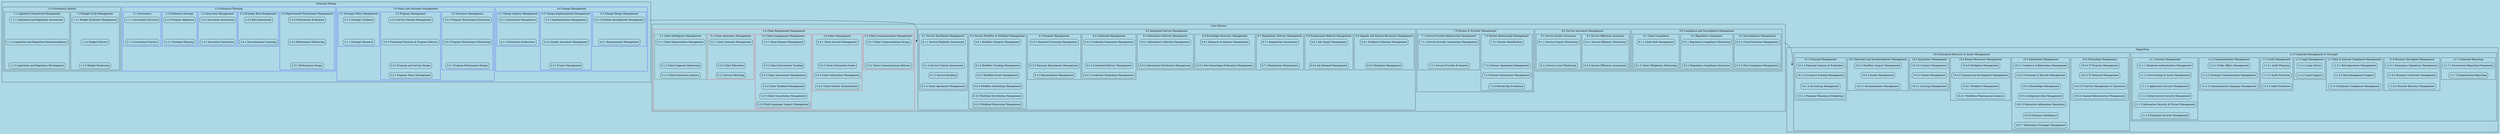 digraph G  { 
    compound=true
    rankdir=TB
    ranksep="0.1"
    bgcolor=lightblue
    /*style=filled*/ 
    node [shape=box style=rounded]
    subgraph cluster_dir { 
        /* rankdir=LR */
        /*[style=filled]*/
        label="Direction Setting"
        subgraph cluster_4 { label="4.0 Change Management"
            color=blue
            fillcolor=red
            subgraph cluster_4_3 { label="4.3 Change Implementation Management" 
                "4.3.3 Implementation Management" ->
                "4.3.2 Quality Assurance Management" ->
                "4.3.1 Project Management" [style=invis]
            }
            subgraph cluster_4_2 { label="4.2 Change Design Management" 
                "4.2.2 Solution Development Management" ->
                "4.2.1 Requirements Management" [style=invis]
            }
            subgraph cluster_4_1 { label="4.1 Change Analysis Management" 
                "4.1.2 Investment Management" ->
                "4.1.1 Enterprise Architecture" [style=invis]
            }
        }
        subgraph cluster_3 { label="3.0 Policy and Outcomes Management"
            color=blue
            fillcolor=red
            subgraph cluster_3_3 { label="3.3 Outcomes Management" 
                "3.3.3 Program Performance Evaluation" ->
                "3.3.2 Program Performance Monitoring" ->
                "3.3.1 Program Performance Design" [style=invis]
            }
            subgraph cluster_3_2 { label="3.2 Program Management" 
                "3.2.4 Service Channel Management" ->
                "3.2.3 Functional Direction & Program Delivery" ->
                "3.2.2 Program and Service Design" ->
                "3.2.1 Program Policy Development" [style=invis]
            }
            subgraph cluster_3_1 { label="3.1 Strategic Policy Management" 
                "3.1.2 Strategic Guidance" ->
                "3.1.1 Strategic Research" [style=invis]
            }
        }
        subgraph cluster_2 { label="2.0 Enterprise Planning"
            color=blue
            fillcolor=red
            subgraph cluster_2_5 { label="2.5 Departmental Performance Management" 
                "2.5.3 Performance Evaluation" ->
                "2.5.2 Performance Monitoring" ->
                "2.5.1 Performance Design" [style=invis]
            }
            subgraph cluster_2_4 { label="2.4 Strategic Risk Management" 
                "2.4.2 Risk Assessment" ->
                "2.4.1 Environmental Scanning" [style=invis]
            }
            subgraph cluster_2_3 { label="2.3 Innovation Management" 
                "2.3.2 Innovation Assessment" ->
                "2.3.1 Innovation Generation" [style=invis]
            }
            subgraph cluster_2_2 { label="2.2 Enterprise Strategy" 
                "2.2.2 Program Alignment" ->
                "2.2.1 Strategic Planning" [style=invis]
            }
            subgraph cluster_2_1 { label="2.1 Governance"
                "2.1.1 Governance Structure"
                ->
                "2.1.2 Governance Practice"
                [style=invis]
            }   
        }
        subgraph cluster_1 { label="1.0 Government Agenda"
            subgraph cluster_1_2 { label="1.2 Budget Cycle Management"
                "1.2.1 Budget Estimates Management"
                ->
                "1.2.2 Budget Delivery" 
                ->
                "1.2.3 Budget Monitoring"
                [style=invis]
            }   
            subgraph cluster_1_1 { label="1.1 Legislative Framework Management"
                "1.1.1 Legislation and Regulation Assessment"
                ->
                "1.1.2 Legislation and Regulation Recommendations" 
                ->
                "1.1.3 Legislation and Regulation Development" 
                [style=invis]
            }   
        }

        DUMMY_DIR [shape=point style=invis]
    }
    subgraph cluster_core { 
        /* rankdir=BT */
        /*[style=filled]*/
        label="Core Delivery"
        subgraph cluster_9 { label="9.0 Compliance and Investigation Management" 
            subgraph cluster_9_3 { label="9.3 Investigations Management" 
                "9.3.1 Fraud Detection Management" ->
                "9.3.2 Non-Compliance Management" [style=invis]
            }
            subgraph cluster_9_2 { label="9.2 Regulation Compliance" 
                "9.2.1 Regulation Compliance Monitoring" ->
                "9.2.2 Regulation Compliance Assurance" [style=invis]
            }
            subgraph cluster_9_1 { label="9.1 Client Compliance" 
                "9.1.1 Client Risk Management" ->
                "9.1.2 Client Obligations Monitoring" [style=invis]
            }
        }
        subgraph cluster_8 { label="8.0 Service Assurance Management"
            subgraph cluster_8_2 { label="8.2 Service Efficiency Assurance" 
                "8.2.1 Service Efficiency Monitoring" ->
                "8.2.2 Service Efficiency Assessment" [style=invis]
            }
            subgraph cluster_8_1 { label="8.1 Service Quality Assurance" 
                "8.1.1 Service Outputs Monitoring" ->
                "8.1.2 Service Level Monitoring" [style=invis]
            }
        }
        subgraph cluster_7 { label="7.0 Partner & Provider Management" 
            subgraph cluster_7_2 { label="7.2 Partner Relationship Management"
                "7.2.1 Partner Identification" ->
                "7.2.2 Partner Agreement Management" ->
                "7.2.3 Partner Interactions Management" ->
                "7.2.4 Partnership Evaluation" [style=invis]
            }
            subgraph cluster_7_1 { label="7.1 Service Provider Relationship Management" 
                "7.1.1 Service Provider Interactions Management" ->
                "7.1.2 Service Provider Evaluation" [style=invis]
            }
        }
        subgraph cluster_6 { label="6.0 Integrated Service Management"
            subgraph cluster_6_9 { label="6.9 Appeals and Dispute Resolution Management" 
                "6.9.1 Evidence Collection Management" ->
                "6.9.2 Mediation Management" [style=invis]
            }
            subgraph cluster_6_8 { label="6.8 Employment Referral Management" 
                "6.8.1 Job Supply Management" ->
                "6.8.2 Job Demand Management" [style=invis]
            }
            subgraph cluster_6_7 { label="6.7 Regulations Delivery Management"
                "6.7.1 Regulations Assessment" ->
                "6.7.2 Regulations Maintenance" [style=invis]
            }
            subgraph cluster_6_6 { label="6.6 Knowledge Discovery Management" 
                "6.6.1 Research & Analysis Management" ->
                "6.6.2 New Knowledge Publication Management" [style=invis]
            }
            subgraph cluster_6_5 { label="6.5 Information Delivery Management"
                "6.5.1 Information Collection Management" ->
                "6.5.2 Information Distribution Management" [style=invis]
            }
            subgraph cluster_6_4 { label="6.4 Credential Management" 
                "6.4.1 Credential Generation Management" ->
                "6.4.2 Credential Delivery Management" ->
                "6.4.3 Credential Verification Management" [style=invis]
            }
            subgraph cluster_6_3 { label="6.3 Payment Management"  
                "6.3.1 Payment Processing Management" ->
                "6.3.2 Payment Adjustments Management" ->
                "6.3.3 Reconciliation Management" [style=invis]
            }
            subgraph cluster_6_2 { label="6.2 Service Workflow & Workload Management" 
                "6.2.1 Workflow Integrity Management" ->
                "6.2.2 Workflow Tracking Management" ->
                "6.2.3 Workflow Event Management" ->
                "6.2.4 Workflow Scheduling Management" ->
                "6.2.5 Workload Distribution Management" ->
                "6.2.6 Workload Monitoring Management" [style=invis]

            }
            subgraph cluster_6_1 { label="6.1 Service Enrollment Management" 
                "6.1.1 Service Eligibility Assessment" ->
                "6.1.2 Service Outputs Assessment" ->
                "6.1.3 Service Bundling" ->
                "6.1.4 Client Agreement Management" [style=invis]

            }

        }
        subgraph cluster_5 { label="5.0 Client Relationship Management"
            color=red
            fillcolor=green
            subgraph cluster_5_5 { label="5.5 Client Communications Management" 
                "5.5.1 Client Communications Design" ->
                "5.5.2 Client Communications Delivery" [style=invis]
            }
            subgraph cluster_5_4 { label="5.4 Client Management"
                "5.4.1 Client Account Management" ->
                "5.4.2 Client Information Intake" ->
                "5.4.3 Client Information Management" ->
                "5.4.4 Client Identity Authentication" [style=invis]
            }
            subgraph cluster_5_3 { label="5.3 Client Engagement Management" 
                "5.3.1 Client Request Management" ->
                "5.3.2 Client Interactions Tracking" ->
                "5.3.3 Client Assessment Management" ->
                "5.3.4 Client Feedback Management" ->
                "5.3.5 Client Consultation Management" ->
                "5.3.6 Multi-Language Support Management" [style=invis]

            }
            subgraph cluster_5_2 { label="5.2 Client Awareness Management"
                "5.2.1 Client Outreach Management" ->
                "5.2.2 Client Education" ->
                "5.2.3 Service Matching" [style=invis]

            }

            subgraph cluster_5_1 { label="5.1 Client Intelligence Management"
                color=darkgreen
                fillcolor=pink
                "5.1.1 Client Segmentation Management"
                ->
                "5.1.2 Client Segment Monitoring"
                ->
                "5.1.3 Client Interaction Analysis"
                [style=invis]
            }   
        }
        DUMMY_CORE_IN [shape=point style=invis /*rank=1*/]
        DUMMY_CORE_OUT [shape=point style=invis /*rank=1*/]
    }
    
    /* edge betwwen clusters */
    /* cluster_dir -> cluster_core */
    /*"4.3.1 Project Management" -> "6.1.1 Service Eligibility Assessment" [ltail=cluster_core, lhead=cluster_dir, style=dotted] */
    /*"1.1.3 Legislation and Regulation Development" -> "5.1.1 Client Segmentation Management" [ltail=cluster_core, lhead=cluster_dir, style=dotted] */
    DUMMY_DIR -> DUMMY_CORE_IN
    DUMMY_CORE_OUT -> DUMMY_SUPPORTING_IN


    subgraph cluster_supporting { 
        rankdir=TB
        /*[style=filled]*/
        label="Supporting"
        subgraph cluster_11 { label="11.0 Corporate Management & Oversight"
            subgraph cluster_11_7 { label="11.7 Corporate Reporting" 
                "11.7.1 Government Reporting Framework" ->
                "11.7.2 Departmental Reporting" [style=invis]
            }
            subgraph cluster_11_6 { label="11.6 Business Disruption Management" 
                "11.6.1 Emergency Operations Management" ->
                "11.6.2 Business Continuity Management" ->
                "11.6.3 Disaster Recovery Management" [style=invis]
             }
            subgraph cluster_11_5 { label="11.5 Risk & Internal Compliance Management" 
                "11.5.1 Risk Operations Management" ->
                "11.5.2 Risk Management Support" ->
                "11.5.3 Employee Compliance Management" [style=invis]
            }
            subgraph cluster_11_4 { label="11.4 Legal Management"
                "11.4.1 Legal Advice" ->
                "11.4.2 Legal Support" [style=invis]
            }
            subgraph cluster_11_3 { label="11.3 Audit Management"
                "11.3.1 Audit Planning" ->
                "11.3.2 Audit Execution" ->
                "11.3.3 Audit Evaluation" [style=invis]
            }
            subgraph cluster_11_2 { label="11.2 Communications Management"
                "11.2.1 Public Affairs Management" ->
                "11.2.2 Strategic Communication Management" ->
                "11.2.3 Communication Campaign Management" [style=invis]

            }
            subgraph cluster_11_1 { label="11.1 Security Management" 
                "11.1.1 Employee Authentication Management"  ->
                "11.1.2 Provisioning & Access Management" ->
                "11.1.3 Application Security Management" ->
                "11.1.4 Infrastructure Security Management" ->
                "11.1.5 Information Security & Privacy Management" ->
                "11.1.6 Employee Security Management"  [style=invis]
            }
        }
        subgraph cluster_10 { label="10.0 Enterprise Resource & Assets Management"
            subgraph cluster_10_6 { label="10.6 Technology Management" 
                "10.6.1 IT Program Management" ->
                "10.6.2 IT Technical Management" ->
                "10.6.3 IT Service Management & Operations" ->
                "10.6.4 Channel Infrastructure Management" [style=invis]

            }
            subgraph cluster_10_5 { label="10.5 Information Management"
                "10.5.1 Content & Collaboration Management" ->
                "10.5.2 Document & Records Management" ->
                "10.5.3 Knowledge Management" ->
                "10.5.4 Integrated Data Management" ->
                "10.5.5 Enterprise Information Operations" ->
                "10.5.6 Business Intelligence" ->
                "10.5.7 Information Exchange Management" [style=invis]

            }
            subgraph cluster_10_4 { label="10.4 Human Resources Management"
                "10.4.4 Workplace Management" ->
                "10.4.3 Training and Development Management" ->
                "10.4.2 Workforce Management" ->
                "10.4.1 Workforce Planning and Analysis" [style=invis]

            }
            subgraph cluster_10_3 { label="10.3 Acquisition Management"
                "10.3.3 Contract Management" ->
                "10.3.2 Vendor Management" ->
                "10.3.1 Sourcing Management" [style=invis]

            }
            subgraph cluster_10_2 { label="10.2 Materials and Accommodations Management" 
                "10.2.3 Facilities Support Management" ->
                "10.2.2 Assets Management" ->
                "10.2.1 Accommodation Management" [style=invis]

            }
            subgraph cluster_10_1 { label="10.1 Financial Management" 
                "10.1.4 Financial Analysis & Evaluation" ->
                "10.1.3 Costing & Funding Management" ->
                "10.1.2 Accounting Management" ->
                "10.1.1 Financial Planning & Budgeting" [style=invis]

            }

        }
        DUMMY_SUPPORTING_IN [shape=point style=invis]
        DUMMY_SUPPORTING_OUT [shape=point style=invis]

    }

    /* edge betwwen clusters */
    /* cluster_dir -> cluster_core */
    /* "5.1.3 Client Interaction Analysis" -> A10A [ltail=cluster_core, lhead=cluster_dir, style=invis] */

}